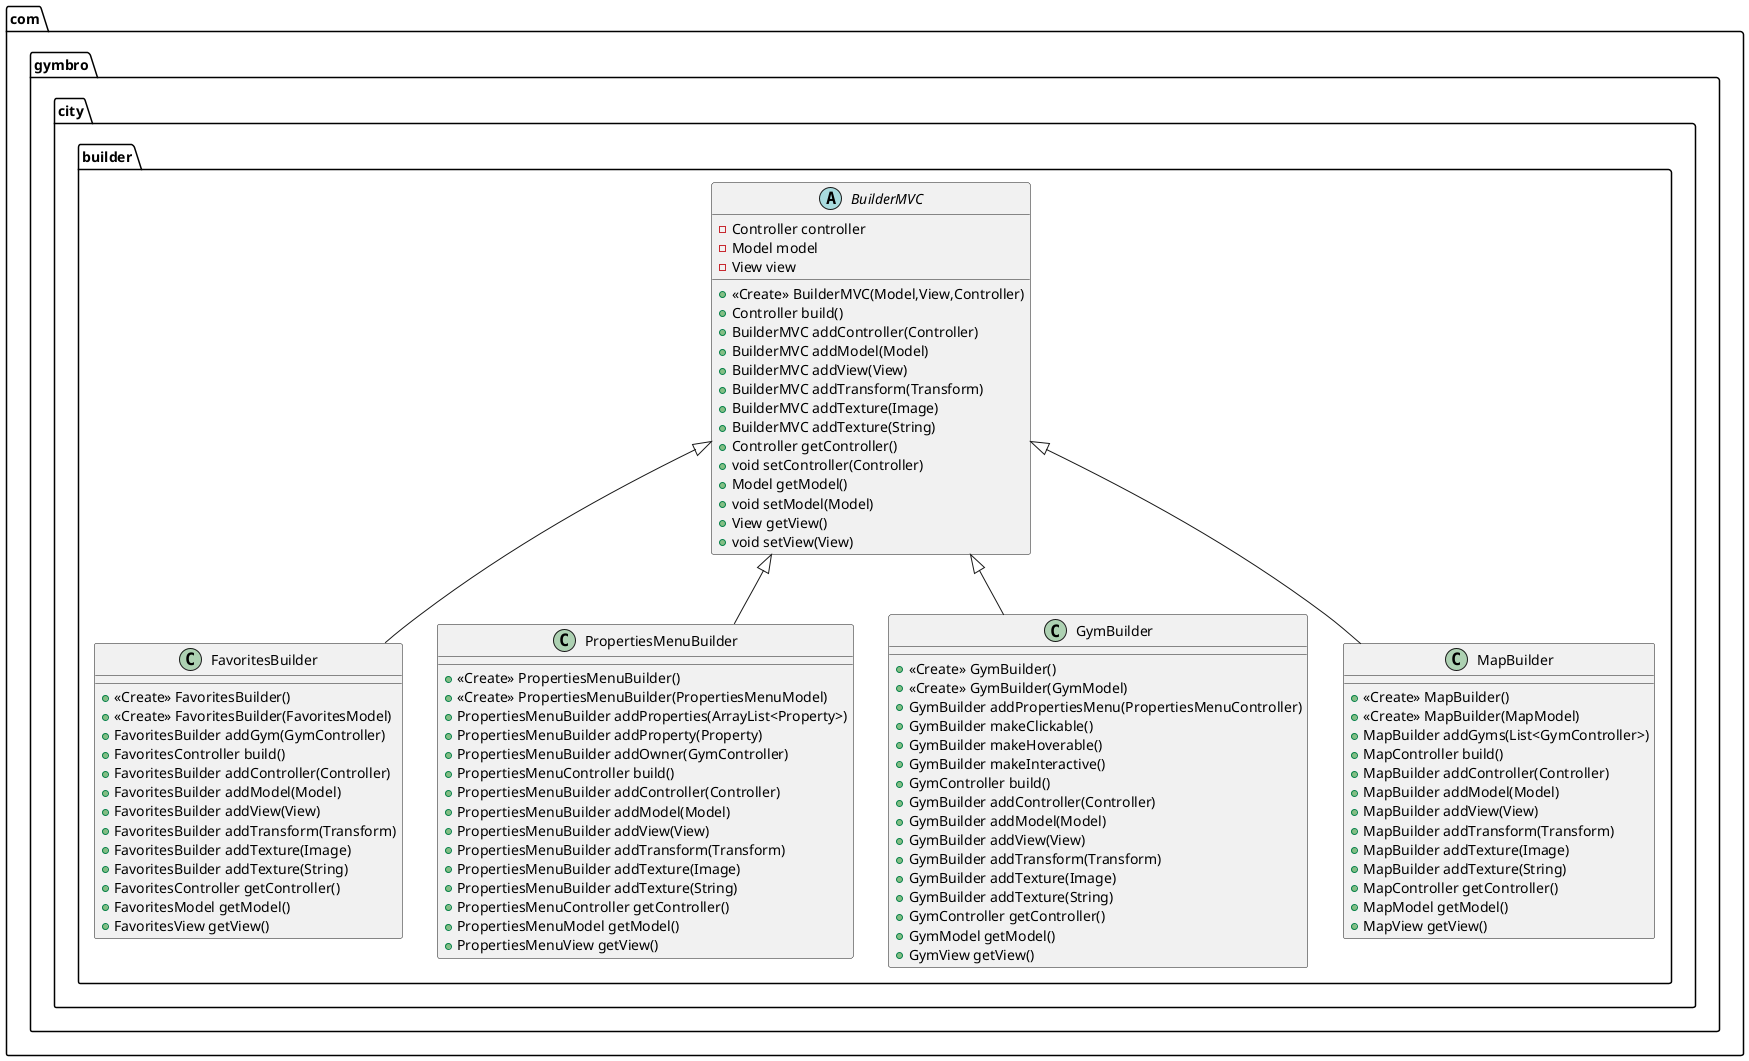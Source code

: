 @startuml
class com.gymbro.city.builder.FavoritesBuilder {
+ <<Create>> FavoritesBuilder()
+ <<Create>> FavoritesBuilder(FavoritesModel)
+ FavoritesBuilder addGym(GymController)
+ FavoritesController build()
+ FavoritesBuilder addController(Controller)
+ FavoritesBuilder addModel(Model)
+ FavoritesBuilder addView(View)
+ FavoritesBuilder addTransform(Transform)
+ FavoritesBuilder addTexture(Image)
+ FavoritesBuilder addTexture(String)
+ FavoritesController getController()
+ FavoritesModel getModel()
+ FavoritesView getView()
}
class com.gymbro.city.builder.PropertiesMenuBuilder {
+ <<Create>> PropertiesMenuBuilder()
+ <<Create>> PropertiesMenuBuilder(PropertiesMenuModel)
+ PropertiesMenuBuilder addProperties(ArrayList<Property>)
+ PropertiesMenuBuilder addProperty(Property)
+ PropertiesMenuBuilder addOwner(GymController)
+ PropertiesMenuController build()
+ PropertiesMenuBuilder addController(Controller)
+ PropertiesMenuBuilder addModel(Model)
+ PropertiesMenuBuilder addView(View)
+ PropertiesMenuBuilder addTransform(Transform)
+ PropertiesMenuBuilder addTexture(Image)
+ PropertiesMenuBuilder addTexture(String)
+ PropertiesMenuController getController()
+ PropertiesMenuModel getModel()
+ PropertiesMenuView getView()
}
class com.gymbro.city.builder.GymBuilder {
+ <<Create>> GymBuilder()
+ <<Create>> GymBuilder(GymModel)
+ GymBuilder addPropertiesMenu(PropertiesMenuController)
+ GymBuilder makeClickable()
+ GymBuilder makeHoverable()
+ GymBuilder makeInteractive()
+ GymController build()
+ GymBuilder addController(Controller)
+ GymBuilder addModel(Model)
+ GymBuilder addView(View)
+ GymBuilder addTransform(Transform)
+ GymBuilder addTexture(Image)
+ GymBuilder addTexture(String)
+ GymController getController()
+ GymModel getModel()
+ GymView getView()
}
abstract class com.gymbro.city.builder.BuilderMVC {
- Controller controller
- Model model
- View view
+ <<Create>> BuilderMVC(Model,View,Controller)
+ Controller build()
+ BuilderMVC addController(Controller)
+ BuilderMVC addModel(Model)
+ BuilderMVC addView(View)
+ BuilderMVC addTransform(Transform)
+ BuilderMVC addTexture(Image)
+ BuilderMVC addTexture(String)
+ Controller getController()
+ void setController(Controller)
+ Model getModel()
+ void setModel(Model)
+ View getView()
+ void setView(View)
}
class com.gymbro.city.builder.MapBuilder {
+ <<Create>> MapBuilder()
+ <<Create>> MapBuilder(MapModel)
+ MapBuilder addGyms(List<GymController>)
+ MapController build()
+ MapBuilder addController(Controller)
+ MapBuilder addModel(Model)
+ MapBuilder addView(View)
+ MapBuilder addTransform(Transform)
+ MapBuilder addTexture(Image)
+ MapBuilder addTexture(String)
+ MapController getController()
+ MapModel getModel()
+ MapView getView()
}

com.gymbro.city.builder.BuilderMVC <|-- com.gymbro.city.builder.FavoritesBuilder
com.gymbro.city.builder.BuilderMVC <|-- com.gymbro.city.builder.GymBuilder
com.gymbro.city.builder.BuilderMVC <|-- com.gymbro.city.builder.MapBuilder
com.gymbro.city.builder.BuilderMVC <|-- com.gymbro.city.builder.PropertiesMenuBuilder

@enduml